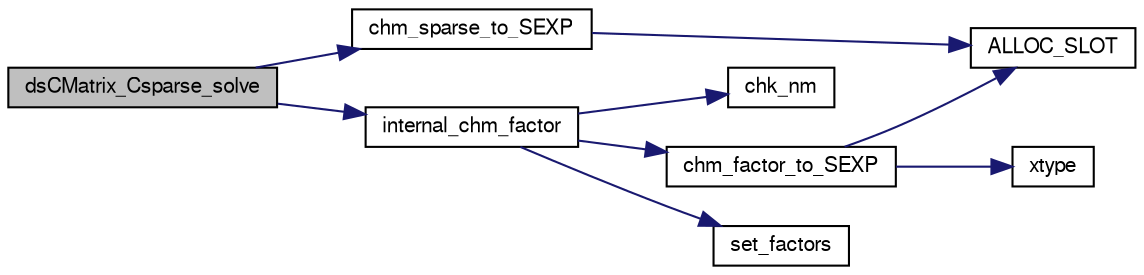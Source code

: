 digraph G
{
  edge [fontname="FreeSans",fontsize=10,labelfontname="FreeSans",labelfontsize=10];
  node [fontname="FreeSans",fontsize=10,shape=record];
  rankdir=LR;
  Node1 [label="dsCMatrix_Csparse_solve",height=0.2,width=0.4,color="black", fillcolor="grey75", style="filled" fontcolor="black"];
  Node1 -> Node2 [color="midnightblue",fontsize=10,style="solid",fontname="FreeSans"];
  Node2 [label="chm_sparse_to_SEXP",height=0.2,width=0.4,color="black", fillcolor="white", style="filled",URL="$chm__common_8c.html#7aa1a6e564c24a55b031b5c03b3313f4",tooltip="Copy the contents of a to an appropriate CsparseMatrix object and, optionally, free..."];
  Node2 -> Node3 [color="midnightblue",fontsize=10,style="solid",fontname="FreeSans"];
  Node3 [label="ALLOC_SLOT",height=0.2,width=0.4,color="black", fillcolor="white", style="filled",URL="$Mutils_8h.html#f7f59236ca18ab52131cf71f4a7b0786",tooltip="Allocate an SEXP of given type and length, assign it as slot nm in the object, and..."];
  Node1 -> Node4 [color="midnightblue",fontsize=10,style="solid",fontname="FreeSans"];
  Node4 [label="internal_chm_factor",height=0.2,width=0.4,color="black", fillcolor="white", style="filled",URL="$dsCMatrix_8c.html#9c9746e3464cc26aa2abfc21dbf2a130",tooltip="Return a CHOLMOD copy of the cached Cholesky decomposition with the required perm..."];
  Node4 -> Node5 [color="midnightblue",fontsize=10,style="solid",fontname="FreeSans"];
  Node5 [label="chk_nm",height=0.2,width=0.4,color="black", fillcolor="white", style="filled",URL="$dsCMatrix_8c.html#3340463e47a1a5b85c7a529dd5c09e52"];
  Node4 -> Node6 [color="midnightblue",fontsize=10,style="solid",fontname="FreeSans"];
  Node6 [label="chm_factor_to_SEXP",height=0.2,width=0.4,color="black", fillcolor="white", style="filled",URL="$chm__common_8c.html#b819ab14a3e30e850191896d33089b94",tooltip="Copy the contents of f to an appropriate CHMfactor object and, optionally, free f..."];
  Node6 -> Node3 [color="midnightblue",fontsize=10,style="solid",fontname="FreeSans"];
  Node6 -> Node7 [color="midnightblue",fontsize=10,style="solid",fontname="FreeSans"];
  Node7 [label="xtype",height=0.2,width=0.4,color="black", fillcolor="white", style="filled",URL="$chm__common_8c.html#f9e93950e044e8dd6480f0b32dfe3f03"];
  Node4 -> Node8 [color="midnightblue",fontsize=10,style="solid",fontname="FreeSans"];
  Node8 [label="set_factors",height=0.2,width=0.4,color="black", fillcolor="white", style="filled",URL="$Mutils_8c.html#cb9e30480c757f0c780a5d94853b7284"];
}

